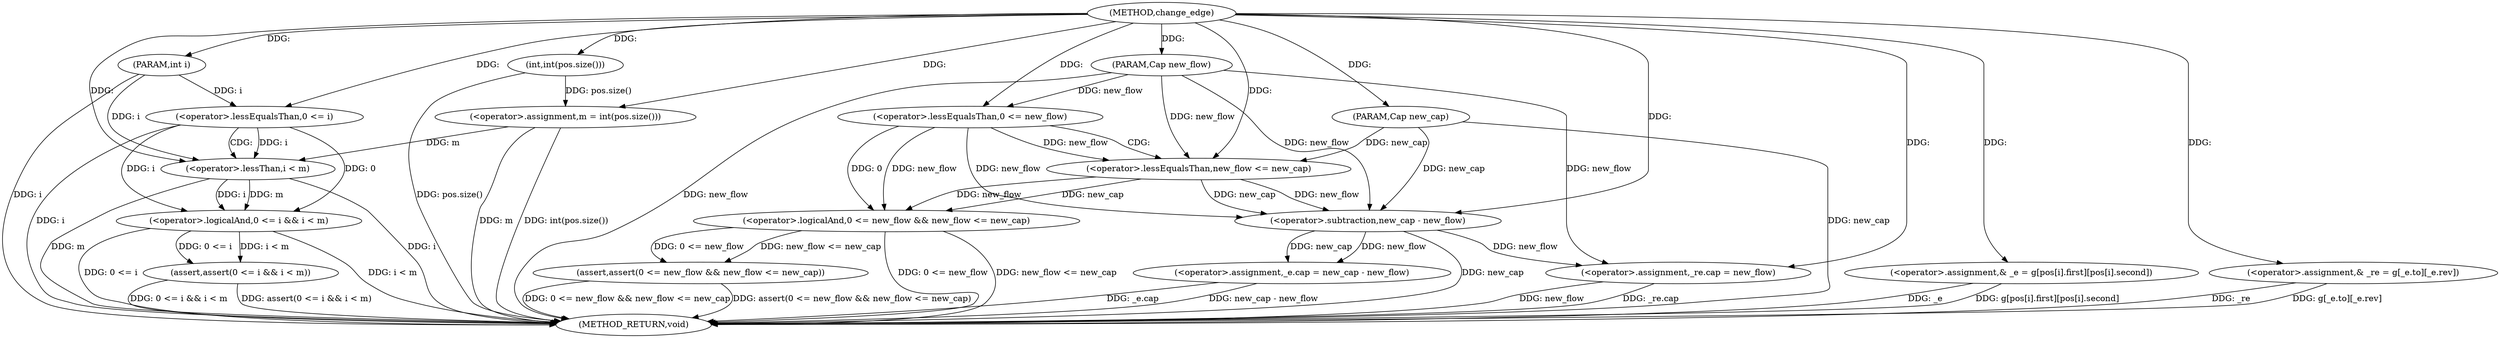 digraph "change_edge" {  
"1004418" [label = "(METHOD,change_edge)" ]
"1004484" [label = "(METHOD_RETURN,void)" ]
"1004419" [label = "(PARAM,int i)" ]
"1004420" [label = "(PARAM,Cap new_cap)" ]
"1004421" [label = "(PARAM,Cap new_flow)" ]
"1004424" [label = "(<operator>.assignment,m = int(pos.size()))" ]
"1004428" [label = "(assert,assert(0 <= i && i < m))" ]
"1004436" [label = "(assert,assert(0 <= new_flow && new_flow <= new_cap))" ]
"1004445" [label = "(<operator>.assignment,& _e = g[pos[i].first][pos[i].second])" ]
"1004461" [label = "(<operator>.assignment,& _re = g[_e.to][_e.rev])" ]
"1004472" [label = "(<operator>.assignment,_e.cap = new_cap - new_flow)" ]
"1004479" [label = "(<operator>.assignment,_re.cap = new_flow)" ]
"1004426" [label = "(int,int(pos.size()))" ]
"1004429" [label = "(<operator>.logicalAnd,0 <= i && i < m)" ]
"1004437" [label = "(<operator>.logicalAnd,0 <= new_flow && new_flow <= new_cap)" ]
"1004476" [label = "(<operator>.subtraction,new_cap - new_flow)" ]
"1004430" [label = "(<operator>.lessEqualsThan,0 <= i)" ]
"1004433" [label = "(<operator>.lessThan,i < m)" ]
"1004438" [label = "(<operator>.lessEqualsThan,0 <= new_flow)" ]
"1004441" [label = "(<operator>.lessEqualsThan,new_flow <= new_cap)" ]
  "1004419" -> "1004484"  [ label = "DDG: i"] 
  "1004420" -> "1004484"  [ label = "DDG: new_cap"] 
  "1004421" -> "1004484"  [ label = "DDG: new_flow"] 
  "1004424" -> "1004484"  [ label = "DDG: m"] 
  "1004426" -> "1004484"  [ label = "DDG: pos.size()"] 
  "1004424" -> "1004484"  [ label = "DDG: int(pos.size())"] 
  "1004430" -> "1004484"  [ label = "DDG: i"] 
  "1004429" -> "1004484"  [ label = "DDG: 0 <= i"] 
  "1004433" -> "1004484"  [ label = "DDG: i"] 
  "1004433" -> "1004484"  [ label = "DDG: m"] 
  "1004429" -> "1004484"  [ label = "DDG: i < m"] 
  "1004428" -> "1004484"  [ label = "DDG: 0 <= i && i < m"] 
  "1004428" -> "1004484"  [ label = "DDG: assert(0 <= i && i < m)"] 
  "1004437" -> "1004484"  [ label = "DDG: 0 <= new_flow"] 
  "1004437" -> "1004484"  [ label = "DDG: new_flow <= new_cap"] 
  "1004436" -> "1004484"  [ label = "DDG: 0 <= new_flow && new_flow <= new_cap"] 
  "1004436" -> "1004484"  [ label = "DDG: assert(0 <= new_flow && new_flow <= new_cap)"] 
  "1004445" -> "1004484"  [ label = "DDG: _e"] 
  "1004445" -> "1004484"  [ label = "DDG: g[pos[i].first][pos[i].second]"] 
  "1004461" -> "1004484"  [ label = "DDG: _re"] 
  "1004461" -> "1004484"  [ label = "DDG: g[_e.to][_e.rev]"] 
  "1004472" -> "1004484"  [ label = "DDG: _e.cap"] 
  "1004476" -> "1004484"  [ label = "DDG: new_cap"] 
  "1004472" -> "1004484"  [ label = "DDG: new_cap - new_flow"] 
  "1004479" -> "1004484"  [ label = "DDG: _re.cap"] 
  "1004479" -> "1004484"  [ label = "DDG: new_flow"] 
  "1004418" -> "1004419"  [ label = "DDG: "] 
  "1004418" -> "1004420"  [ label = "DDG: "] 
  "1004418" -> "1004421"  [ label = "DDG: "] 
  "1004426" -> "1004424"  [ label = "DDG: pos.size()"] 
  "1004476" -> "1004472"  [ label = "DDG: new_flow"] 
  "1004476" -> "1004472"  [ label = "DDG: new_cap"] 
  "1004476" -> "1004479"  [ label = "DDG: new_flow"] 
  "1004421" -> "1004479"  [ label = "DDG: new_flow"] 
  "1004418" -> "1004479"  [ label = "DDG: "] 
  "1004418" -> "1004424"  [ label = "DDG: "] 
  "1004429" -> "1004428"  [ label = "DDG: 0 <= i"] 
  "1004429" -> "1004428"  [ label = "DDG: i < m"] 
  "1004437" -> "1004436"  [ label = "DDG: new_flow <= new_cap"] 
  "1004437" -> "1004436"  [ label = "DDG: 0 <= new_flow"] 
  "1004418" -> "1004445"  [ label = "DDG: "] 
  "1004418" -> "1004461"  [ label = "DDG: "] 
  "1004418" -> "1004426"  [ label = "DDG: "] 
  "1004430" -> "1004429"  [ label = "DDG: 0"] 
  "1004430" -> "1004429"  [ label = "DDG: i"] 
  "1004433" -> "1004429"  [ label = "DDG: m"] 
  "1004433" -> "1004429"  [ label = "DDG: i"] 
  "1004438" -> "1004437"  [ label = "DDG: new_flow"] 
  "1004438" -> "1004437"  [ label = "DDG: 0"] 
  "1004441" -> "1004437"  [ label = "DDG: new_cap"] 
  "1004441" -> "1004437"  [ label = "DDG: new_flow"] 
  "1004441" -> "1004476"  [ label = "DDG: new_cap"] 
  "1004420" -> "1004476"  [ label = "DDG: new_cap"] 
  "1004418" -> "1004476"  [ label = "DDG: "] 
  "1004438" -> "1004476"  [ label = "DDG: new_flow"] 
  "1004441" -> "1004476"  [ label = "DDG: new_flow"] 
  "1004421" -> "1004476"  [ label = "DDG: new_flow"] 
  "1004418" -> "1004430"  [ label = "DDG: "] 
  "1004419" -> "1004430"  [ label = "DDG: i"] 
  "1004430" -> "1004433"  [ label = "DDG: i"] 
  "1004419" -> "1004433"  [ label = "DDG: i"] 
  "1004418" -> "1004433"  [ label = "DDG: "] 
  "1004424" -> "1004433"  [ label = "DDG: m"] 
  "1004418" -> "1004438"  [ label = "DDG: "] 
  "1004421" -> "1004438"  [ label = "DDG: new_flow"] 
  "1004438" -> "1004441"  [ label = "DDG: new_flow"] 
  "1004421" -> "1004441"  [ label = "DDG: new_flow"] 
  "1004418" -> "1004441"  [ label = "DDG: "] 
  "1004420" -> "1004441"  [ label = "DDG: new_cap"] 
  "1004430" -> "1004433"  [ label = "CDG: "] 
  "1004438" -> "1004441"  [ label = "CDG: "] 
}
